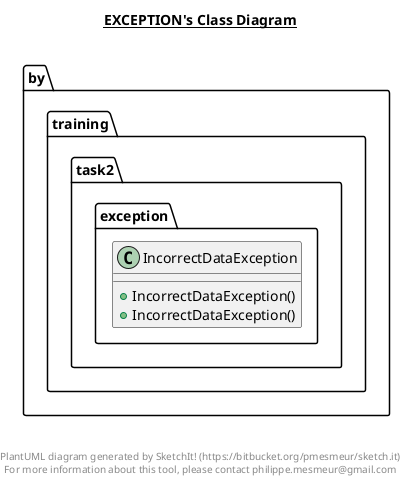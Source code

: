 @startuml

title __EXCEPTION's Class Diagram__\n

  package by.training.task2.exception {
    class IncorrectDataException {
        + IncorrectDataException()
        + IncorrectDataException()
    }
  }
  



right footer


PlantUML diagram generated by SketchIt! (https://bitbucket.org/pmesmeur/sketch.it)
For more information about this tool, please contact philippe.mesmeur@gmail.com
endfooter

@enduml

